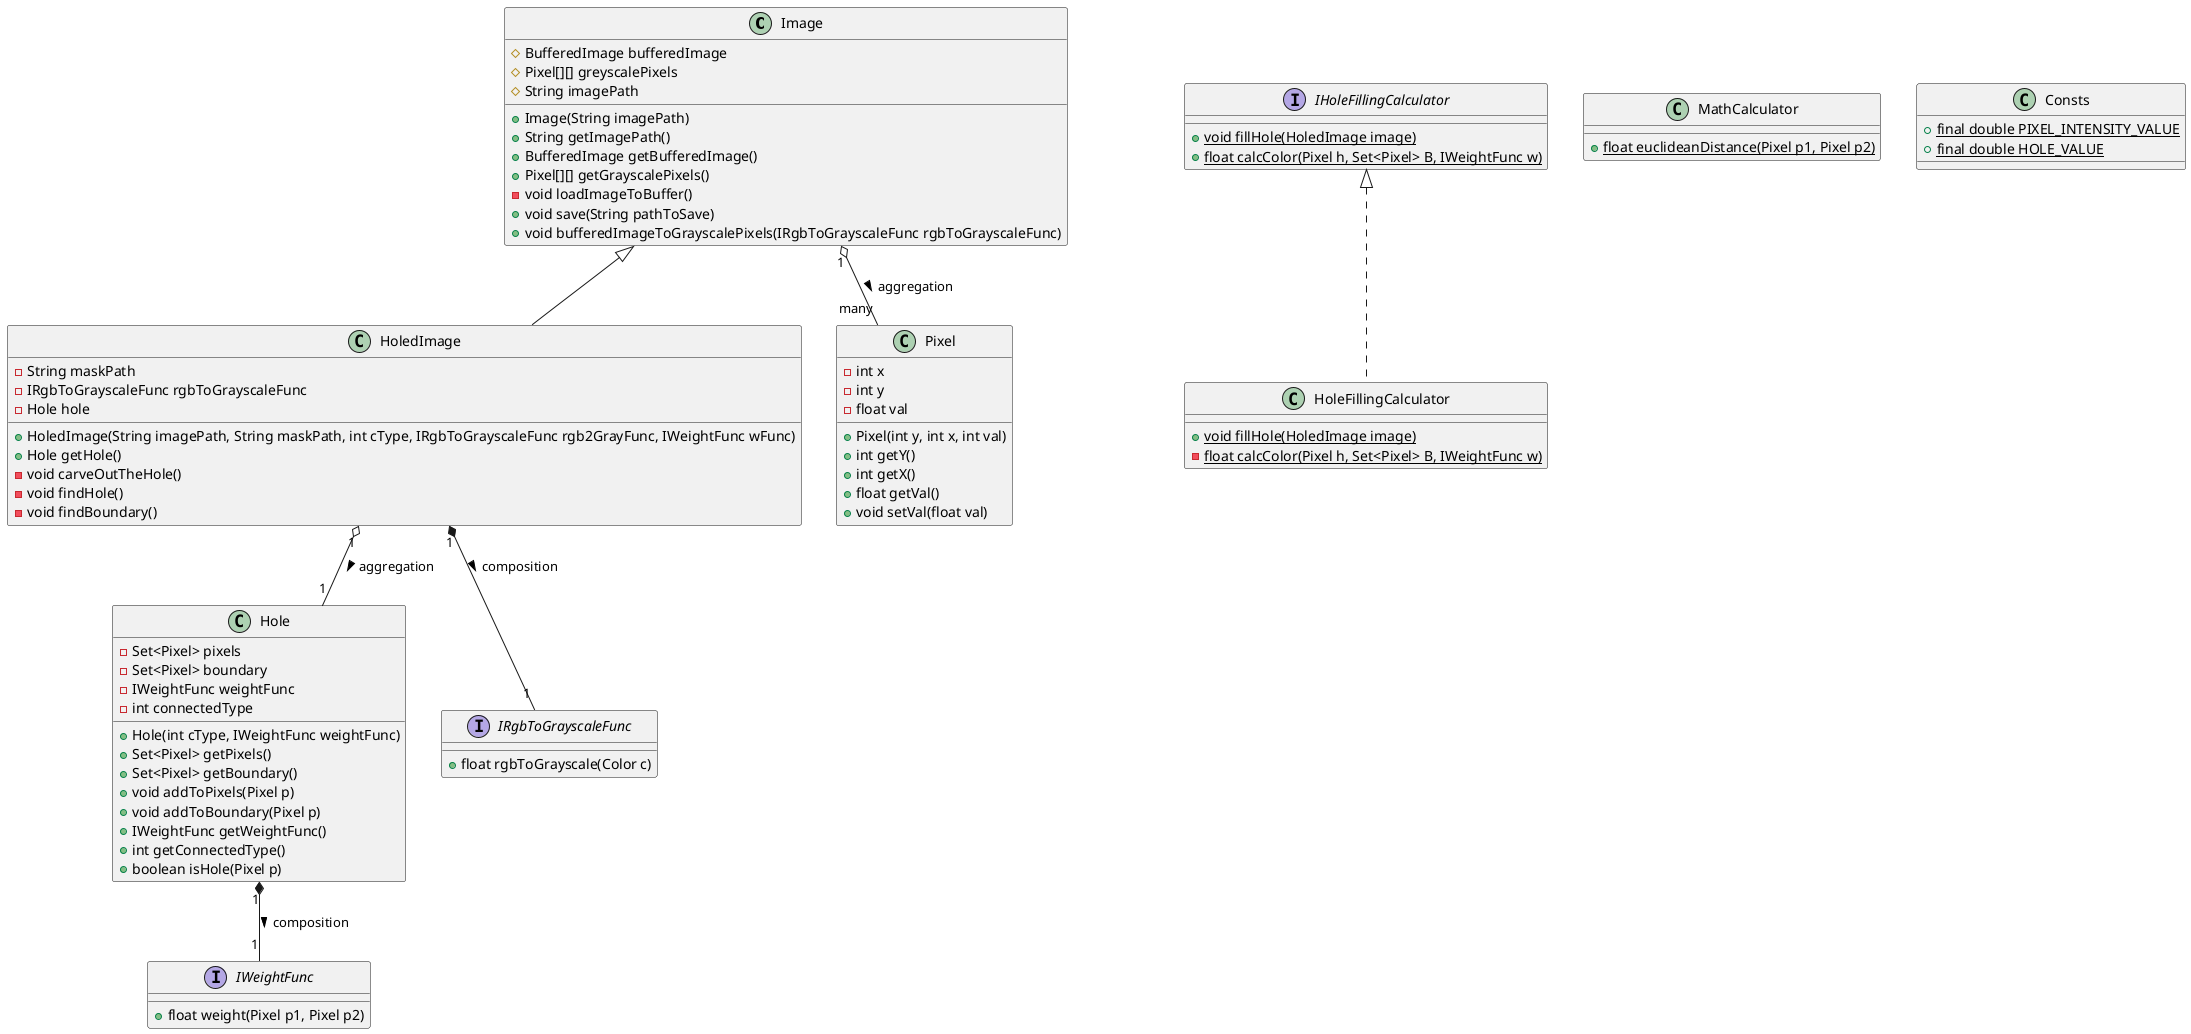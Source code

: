 @startuml
'https://plantuml.com/class-diagram

class Image{
    # BufferedImage bufferedImage
    # Pixel[][] greyscalePixels
    # String imagePath
    + Image(String imagePath)
    + String getImagePath()
    + BufferedImage getBufferedImage()
    + Pixel[][] getGrayscalePixels()
    - void loadImageToBuffer()
    + void save(String pathToSave)
    + void bufferedImageToGrayscalePixels(IRgbToGrayscaleFunc rgbToGrayscaleFunc)
}

class HoledImage extends Image{
    - String maskPath
    - IRgbToGrayscaleFunc rgbToGrayscaleFunc
    - Hole hole
    + HoledImage(String imagePath, String maskPath, int cType, IRgbToGrayscaleFunc rgb2GrayFunc, IWeightFunc wFunc)
    + Hole getHole()
    - void carveOutTheHole()
    - void findHole()
    - void findBoundary()
}

class Hole{
    - Set<Pixel> pixels
    - Set<Pixel> boundary
    - IWeightFunc weightFunc
    - int connectedType
    + Hole(int cType, IWeightFunc weightFunc)
    + Set<Pixel> getPixels()
    + Set<Pixel> getBoundary()
    + void addToPixels(Pixel p)
    + void addToBoundary(Pixel p)
    + IWeightFunc getWeightFunc()
    + int getConnectedType()
    + boolean isHole(Pixel p)
}

interface IWeightFunc{
    + float weight(Pixel p1, Pixel p2)
}

interface IRgbToGrayscaleFunc{
    + float rgbToGrayscale(Color c)
}

class Pixel{
    - int x
    - int y
    - float val
    + Pixel(int y, int x, int val)
    + int getY()
    + int getX()
    + float getVal()
    + void setVal(float val)
}

class HoleFillingCalculator implements IHoleFillingCalculator{
    + {static} void fillHole(HoledImage image)
    - {static} float calcColor(Pixel h, Set<Pixel> B, IWeightFunc w)
}

interface IHoleFillingCalculator{
    + {static} void fillHole(HoledImage image)
    + {static} float calcColor(Pixel h, Set<Pixel> B, IWeightFunc w)
}

class MathCalculator{
    + {static} float euclideanDistance(Pixel p1, Pixel p2)
}

class Consts{
    + {static} final double PIXEL_INTENSITY_VALUE
    + {static} final double HOLE_VALUE
}

'Aggregation
Image "1" o-- "many" Pixel : aggregation >
HoledImage "1" o-- "1" Hole : aggregation >


'Composition
HoledImage "1" *-- "1" IRgbToGrayscaleFunc : composition >
Hole "1" *-- "1" IWeightFunc : composition >

@enduml
